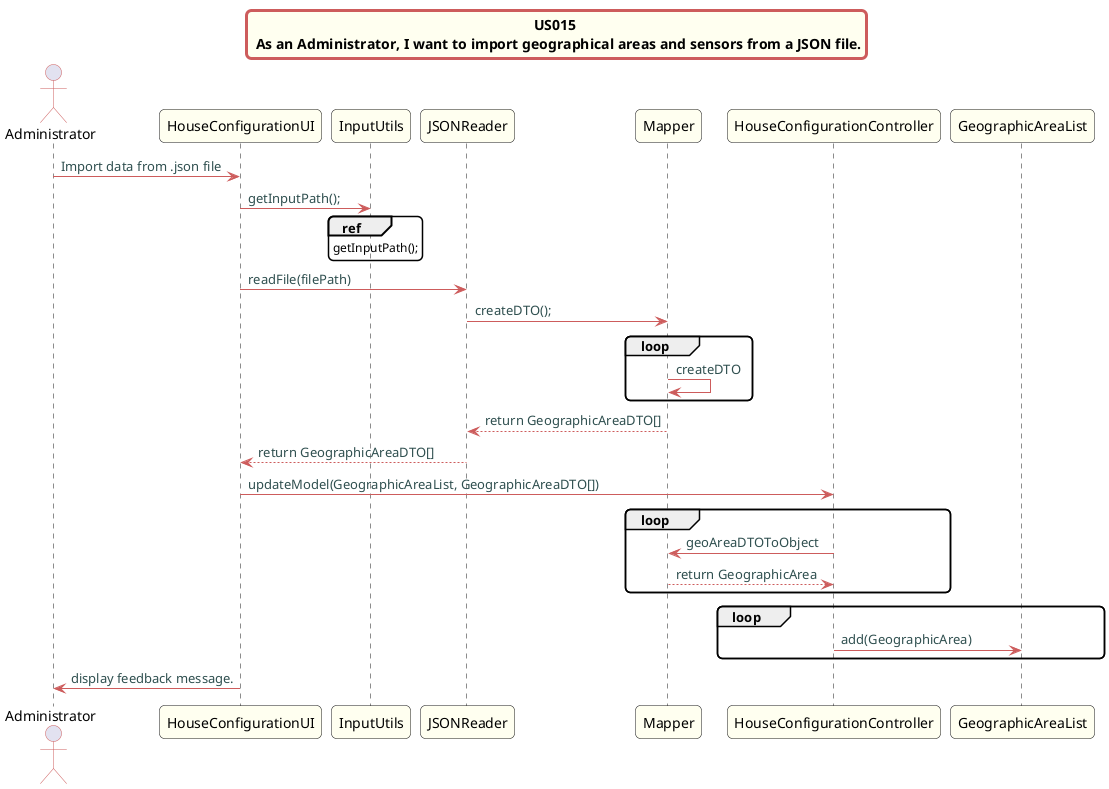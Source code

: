 @startuml
title US015 \n As an Administrator, I want to import geographical areas and sensors from a JSON file.
skinparam titleBorderRoundCorner 10
skinparam titleBorderThickness 3
skinparam titleBorderColor indianred
skinparam titleBackgroundColor ivory
skinparam FontName quicksand

skinparam actor {
  BorderColor indianred
  }

skinparam sequence {
  LifeLineBackgroundColor indianred
  ParticipantBackgroundColor ivory
}

skinparam roundcorner 10

skinparam component {
  arrowThickness 1
  ArrowFontName Verdana
  ArrowColor indianred
  ArrowFontColor darkslategrey
}


actor Administrator
Administrator -> HouseConfigurationUI: Import data from .json file
HouseConfigurationUI -> InputUtils: getInputPath();
ref over InputUtils
getInputPath();
end ref
HouseConfigurationUI -> JSONReader: readFile(filePath)
JSONReader -> Mapper: createDTO();
loop
Mapper -> Mapper: createDTO
end loop
Mapper --> JSONReader: return GeographicAreaDTO[]
JSONReader --> HouseConfigurationUI: return GeographicAreaDTO[]
HouseConfigurationUI -> HouseConfigurationController: updateModel(GeographicAreaList, GeographicAreaDTO[])
loop
HouseConfigurationController -> Mapper: geoAreaDTOToObject
Mapper --> HouseConfigurationController: return GeographicArea
end loop
loop
HouseConfigurationController -> GeographicAreaList: add(GeographicArea)
end loop
HouseConfigurationUI -> Administrator: display feedback message.
@enduml